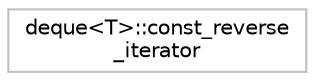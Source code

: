 digraph "Graphical Class Hierarchy"
{
 // INTERACTIVE_SVG=YES
  bgcolor="transparent";
  edge [fontname="Helvetica",fontsize="10",labelfontname="Helvetica",labelfontsize="10"];
  node [fontname="Helvetica",fontsize="10",shape=record];
  rankdir="LR";
  Node1 [label="deque\<T\>::const_reverse\l_iterator",height=0.2,width=0.4,color="grey75",tooltip="STL iterator class. "];
}
